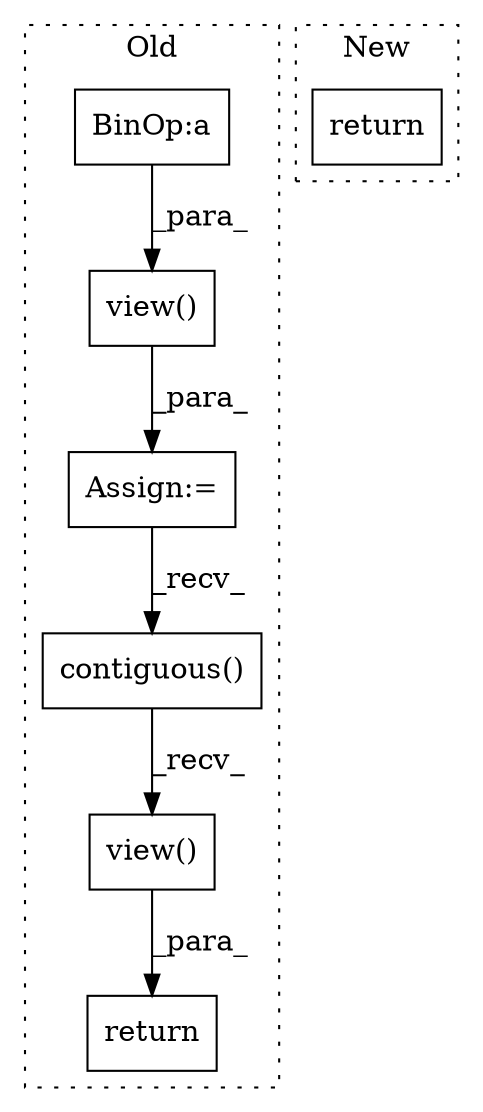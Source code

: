 digraph G {
subgraph cluster0 {
1 [label="contiguous()" a="75" s="919" l="37" shape="box"];
3 [label="return" a="93" s="1054" l="7" shape="box"];
4 [label="view()" a="75" s="1061,1092" l="14,1" shape="box"];
5 [label="Assign:=" a="68" s="821" l="3" shape="box"];
6 [label="BinOp:a" a="82" s="844" l="3" shape="box"];
7 [label="view()" a="75" s="824,852" l="7,1" shape="box"];
label = "Old";
style="dotted";
}
subgraph cluster1 {
2 [label="return" a="93" s="1258" l="7" shape="box"];
label = "New";
style="dotted";
}
1 -> 4 [label="_recv_"];
4 -> 3 [label="_para_"];
5 -> 1 [label="_recv_"];
6 -> 7 [label="_para_"];
7 -> 5 [label="_para_"];
}